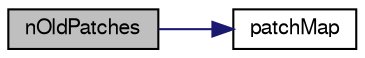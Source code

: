 digraph "nOldPatches"
{
  bgcolor="transparent";
  edge [fontname="FreeSans",fontsize="10",labelfontname="FreeSans",labelfontsize="10"];
  node [fontname="FreeSans",fontsize="10",shape=record];
  rankdir="LR";
  Node2 [label="nOldPatches",height=0.2,width=0.4,color="black", fillcolor="grey75", style="filled", fontcolor="black"];
  Node2 -> Node3 [color="midnightblue",fontsize="10",style="solid",fontname="FreeSans"];
  Node3 [label="patchMap",height=0.2,width=0.4,color="black",URL="$a27382.html#ae42e0930406698ac23601d144e058ee2",tooltip="Patch map. Size of current patches. "];
}

